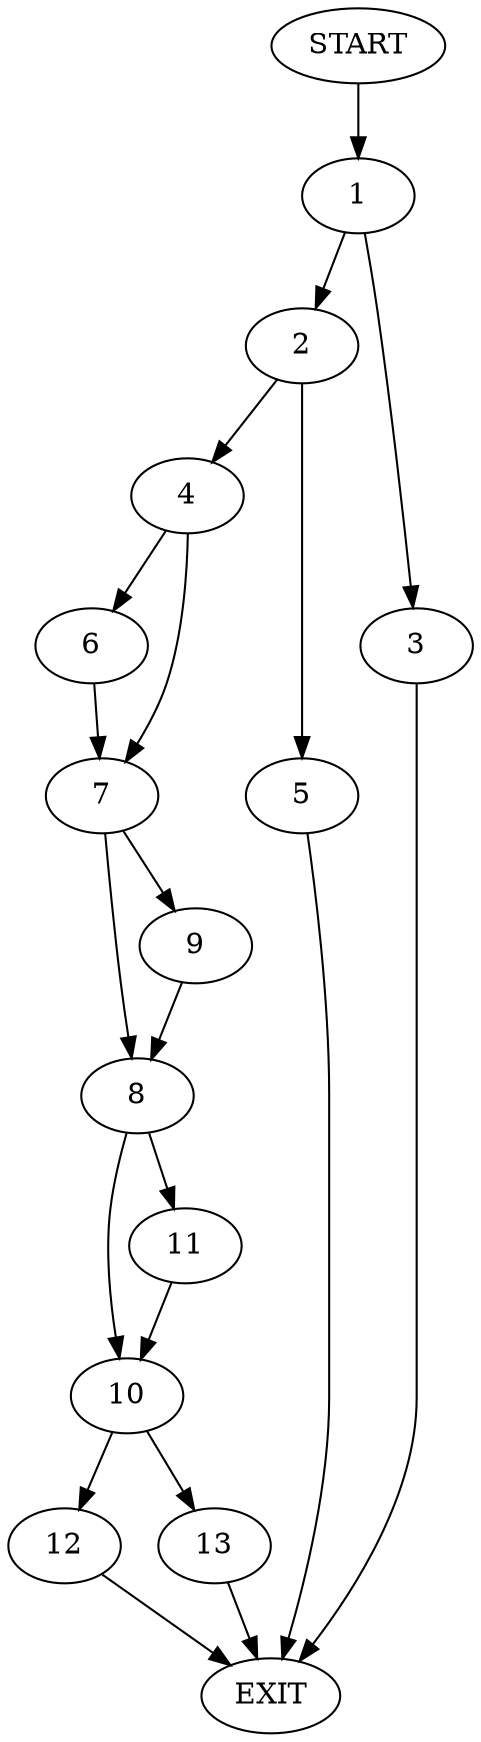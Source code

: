 digraph {
0 [label="START"]
14 [label="EXIT"]
0 -> 1
1 -> 2
1 -> 3
3 -> 14
2 -> 4
2 -> 5
4 -> 6
4 -> 7
5 -> 14
6 -> 7
7 -> 8
7 -> 9
9 -> 8
8 -> 10
8 -> 11
10 -> 12
10 -> 13
11 -> 10
13 -> 14
12 -> 14
}

